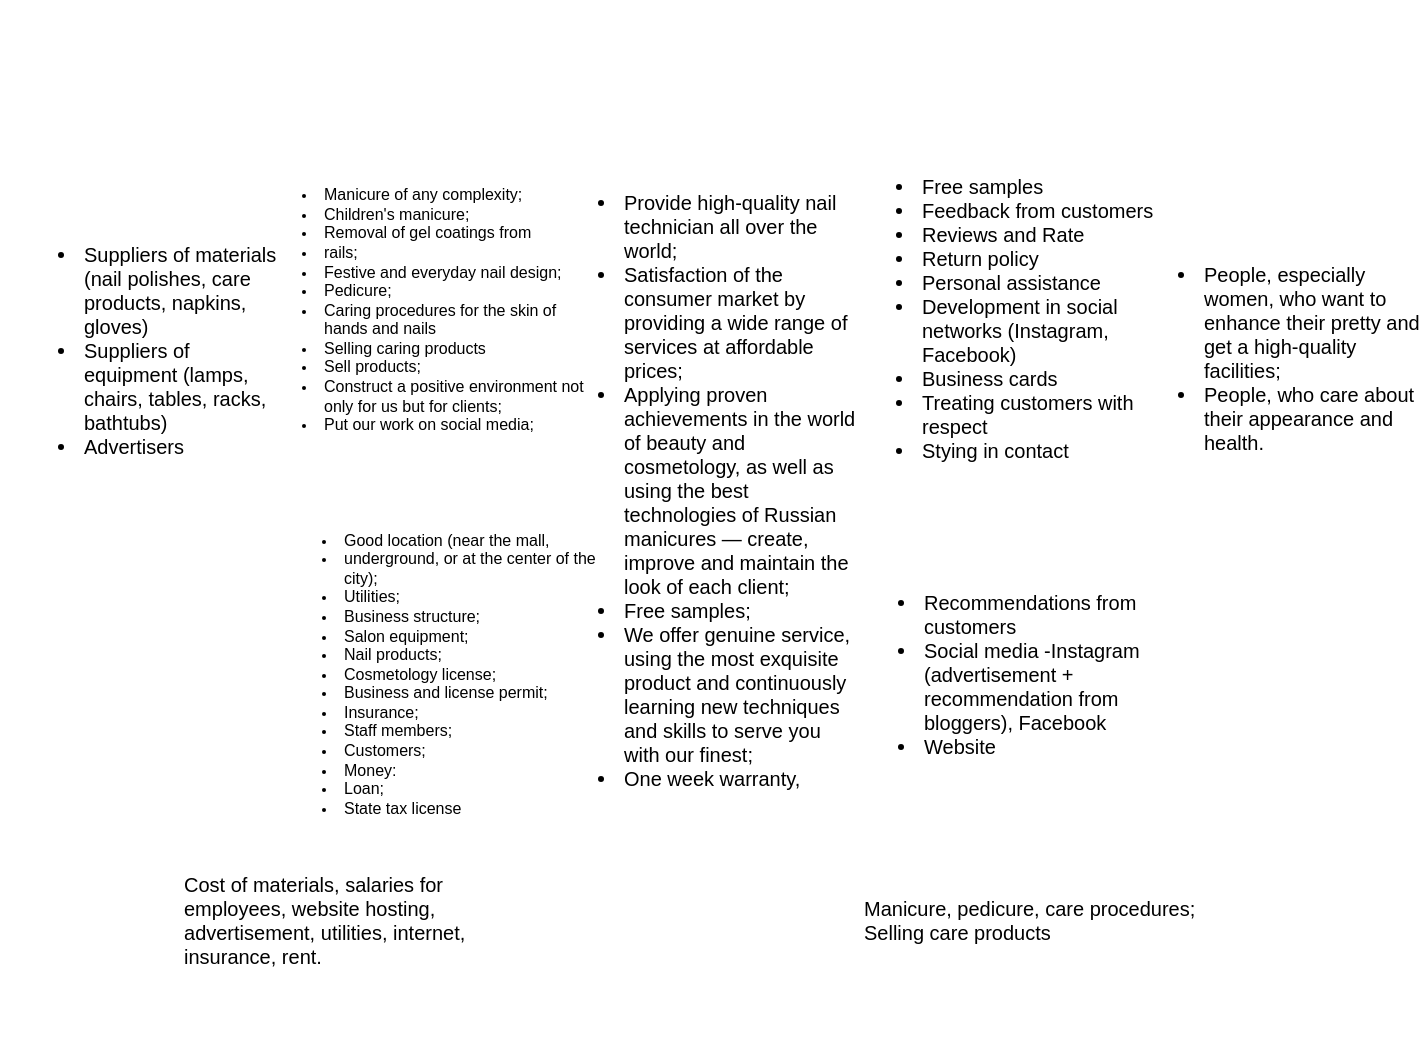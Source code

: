 <mxfile version="20.3.0" type="github">
  <diagram id="hNysKOBTDog-QBm60d1B" name="Страница 1">
    <mxGraphModel dx="885" dy="497" grid="1" gridSize="10" guides="1" tooltips="1" connect="1" arrows="1" fold="1" page="1" pageScale="1" pageWidth="827" pageHeight="1169" math="0" shadow="0">
      <root>
        <mxCell id="0" />
        <mxCell id="1" parent="0" />
        <mxCell id="PG872-k7Z-UORDNMIddG-2" value="" style="shape=image;verticalLabelPosition=bottom;labelBackgroundColor=default;verticalAlign=top;aspect=fixed;imageAspect=0;image=https://i.pinimg.com/originals/3a/44/4c/3a444cc8c1d7c6cf58ed878ffa77defb.jpg;" vertex="1" parent="1">
          <mxGeometry x="90" y="110" width="693.33" height="520" as="geometry" />
        </mxCell>
        <mxCell id="PG872-k7Z-UORDNMIddG-3" value="&lt;ul style=&quot;font-size: 10px;&quot;&gt;&lt;li&gt;&lt;span style=&quot;&quot;&gt;Suppliers of materials (nail&amp;nbsp;&lt;/span&gt;polishes, care products, napkins, gloves)&lt;/li&gt;&lt;li&gt;Suppliers of equipment (lamps, chairs, tables, racks, bathtubs)&lt;/li&gt;&lt;li&gt;Advertisers&lt;/li&gt;&lt;/ul&gt;" style="text;html=1;strokeColor=none;fillColor=none;align=left;verticalAlign=middle;whiteSpace=wrap;rounded=0;" vertex="1" parent="1">
          <mxGeometry x="80" y="270" width="140" height="30" as="geometry" />
        </mxCell>
        <mxCell id="PG872-k7Z-UORDNMIddG-4" value="&lt;div style=&quot;font-size: 8px;&quot;&gt;&lt;ul style=&quot;&quot;&gt;&lt;li style=&quot;&quot;&gt;Manicure of any complexity;&lt;/li&gt;&lt;li style=&quot;&quot;&gt;Children&#39;s manicure;&lt;/li&gt;&lt;li style=&quot;&quot;&gt;Removal of gel coatings from&lt;/li&gt;&lt;li style=&quot;&quot;&gt;rails;&lt;/li&gt;&lt;li style=&quot;&quot;&gt;Festive and everyday nail design;&lt;/li&gt;&lt;li style=&quot;&quot;&gt;Pedicure;&lt;/li&gt;&lt;li style=&quot;&quot;&gt;Caring procedures for the skin of hands and nails&lt;/li&gt;&lt;li style=&quot;&quot;&gt;Selling caring products&lt;/li&gt;&lt;li style=&quot;&quot;&gt;&lt;span style=&quot;&quot;&gt;Sell products;&lt;/span&gt;&lt;/li&gt;&lt;li style=&quot;&quot;&gt;&lt;span style=&quot;&quot;&gt;Construct a positive environment&amp;nbsp;&lt;/span&gt;not only for us but for clients;&lt;/li&gt;&lt;li style=&quot;&quot;&gt;&lt;span style=&quot;&quot;&gt;Put our work on social media;&lt;/span&gt;&lt;/li&gt;&lt;/ul&gt;&lt;/div&gt;" style="text;html=1;strokeColor=none;fillColor=none;align=left;verticalAlign=middle;whiteSpace=wrap;rounded=0;fontSize=11;" vertex="1" parent="1">
          <mxGeometry x="200" y="250" width="180" height="30" as="geometry" />
        </mxCell>
        <mxCell id="PG872-k7Z-UORDNMIddG-5" value="&lt;div&gt;&lt;ul&gt;&lt;li&gt;Good location (near the mall,&lt;/li&gt;&lt;li&gt;underground, or at the center of the city);&lt;/li&gt;&lt;li&gt;Utilities;&lt;/li&gt;&lt;li&gt;Business structure;&lt;/li&gt;&lt;li&gt;Salon equipment;&lt;/li&gt;&lt;li&gt;Nail products;&lt;/li&gt;&lt;li&gt;Cosmetology license;&lt;/li&gt;&lt;li&gt;Business and license permit;&lt;/li&gt;&lt;li&gt;Insurance;&lt;/li&gt;&lt;li&gt;Staff members;&lt;/li&gt;&lt;li&gt;Customers;&lt;/li&gt;&lt;li&gt;Money:&lt;/li&gt;&lt;li&gt;&lt;span style=&quot;background-color: initial;&quot;&gt;Loan;&lt;/span&gt;&lt;/li&gt;&lt;li&gt;&lt;span style=&quot;background-color: initial;&quot;&gt;State tax license&lt;/span&gt;&lt;/li&gt;&lt;/ul&gt;&lt;/div&gt;" style="text;html=1;strokeColor=none;fillColor=none;align=left;verticalAlign=middle;whiteSpace=wrap;rounded=0;fontSize=8;" vertex="1" parent="1">
          <mxGeometry x="210" y="432" width="170" height="30" as="geometry" />
        </mxCell>
        <mxCell id="PG872-k7Z-UORDNMIddG-6" value="&lt;div&gt;Cost of materials, s&lt;span style=&quot;background-color: initial;&quot;&gt;alaries for employees, website hosting, a&lt;/span&gt;&lt;span style=&quot;background-color: initial;&quot;&gt;dvertisement, u&lt;/span&gt;&lt;span style=&quot;background-color: initial;&quot;&gt;tilities, i&lt;/span&gt;&lt;span style=&quot;background-color: initial;&quot;&gt;nternet, i&lt;/span&gt;&lt;span style=&quot;background-color: initial;&quot;&gt;nsurance, r&lt;/span&gt;&lt;span style=&quot;background-color: initial;&quot;&gt;ent.&lt;/span&gt;&lt;/div&gt;" style="text;html=1;strokeColor=none;fillColor=none;align=left;verticalAlign=middle;whiteSpace=wrap;rounded=0;fontSize=10;" vertex="1" parent="1">
          <mxGeometry x="170" y="555" width="170" height="30" as="geometry" />
        </mxCell>
        <mxCell id="PG872-k7Z-UORDNMIddG-7" value="&lt;div&gt;Manicure, pedicure, care procedures;&lt;/div&gt;&lt;div&gt;Selling care products&lt;/div&gt;" style="text;html=1;strokeColor=none;fillColor=none;align=left;verticalAlign=middle;whiteSpace=wrap;rounded=0;fontSize=10;" vertex="1" parent="1">
          <mxGeometry x="510" y="555" width="170" height="30" as="geometry" />
        </mxCell>
        <mxCell id="PG872-k7Z-UORDNMIddG-8" value="&lt;ul&gt;&lt;li&gt;Provide high-quality nail technician all over the world;&lt;/li&gt;&lt;li&gt;Satisfaction of the consumer market by providing a wide range of services at affordable prices;&lt;/li&gt;&lt;li&gt;Applying proven achievements in the world of beauty and cosmetology, as well as using the best technologies of Russian manicures — create, improve and maintain the look of each client;&lt;/li&gt;&lt;li&gt;Free samples;&lt;/li&gt;&lt;li&gt;We offer genuine service, using the most exquisite product and continuously learning new techniques and skills to serve you with our finest;&lt;/li&gt;&lt;li&gt;One week warranty,&lt;br&gt;&lt;/li&gt;&lt;/ul&gt;" style="text;html=1;strokeColor=none;fillColor=none;align=left;verticalAlign=middle;whiteSpace=wrap;rounded=0;fontSize=10;" vertex="1" parent="1">
          <mxGeometry x="350" y="340" width="160" height="30" as="geometry" />
        </mxCell>
        <mxCell id="PG872-k7Z-UORDNMIddG-9" value="&lt;div&gt;&lt;ul&gt;&lt;li style=&quot;text-align: left;&quot;&gt;Free samples&lt;/li&gt;&lt;li style=&quot;text-align: left;&quot;&gt;Feedback from customers&lt;/li&gt;&lt;li style=&quot;text-align: left;&quot;&gt;Reviews and Rate&lt;/li&gt;&lt;li style=&quot;text-align: left;&quot;&gt;&lt;span style=&quot;background-color: initial;&quot;&gt;Return policy&lt;/span&gt;&lt;/li&gt;&lt;li style=&quot;text-align: left;&quot;&gt;Personal assistance&lt;/li&gt;&lt;li style=&quot;text-align: left;&quot;&gt;Development in social networks (Instagram, Facebook)&lt;/li&gt;&lt;li style=&quot;text-align: left;&quot;&gt;Business cards&lt;/li&gt;&lt;li style=&quot;text-align: left;&quot;&gt;Treating customers with respect&lt;/li&gt;&lt;li style=&quot;text-align: left;&quot;&gt;Stying in contact&lt;/li&gt;&lt;/ul&gt;&lt;/div&gt;&lt;div&gt;&lt;br&gt;&lt;/div&gt;" style="text;html=1;strokeColor=none;fillColor=none;align=center;verticalAlign=middle;whiteSpace=wrap;rounded=0;fontSize=10;" vertex="1" parent="1">
          <mxGeometry x="500" y="260" width="160" height="30" as="geometry" />
        </mxCell>
        <mxCell id="PG872-k7Z-UORDNMIddG-10" value="&lt;div&gt;&lt;ul&gt;&lt;li&gt;People, especially women, who want to enhance their pretty and get a high-quality facilities;&lt;/li&gt;&lt;li&gt;People, who care about their appearance and health.&lt;/li&gt;&lt;/ul&gt;&lt;/div&gt;&lt;div&gt;&lt;br&gt;&lt;/div&gt;" style="text;html=1;strokeColor=none;fillColor=none;align=left;verticalAlign=middle;whiteSpace=wrap;rounded=0;fontSize=10;" vertex="1" parent="1">
          <mxGeometry x="640" y="280" width="150" height="30" as="geometry" />
        </mxCell>
        <mxCell id="PG872-k7Z-UORDNMIddG-11" value="&lt;ul&gt;&lt;li&gt;Recommendations from customers&lt;/li&gt;&lt;li&gt;Social media -Instagram (advertisement + recommendation from bloggers), Facebook&lt;/li&gt;&lt;li&gt;Website&lt;/li&gt;&lt;/ul&gt;" style="text;html=1;strokeColor=none;fillColor=none;align=left;verticalAlign=middle;whiteSpace=wrap;rounded=0;fontSize=10;" vertex="1" parent="1">
          <mxGeometry x="500" y="432" width="150" height="30" as="geometry" />
        </mxCell>
      </root>
    </mxGraphModel>
  </diagram>
</mxfile>
